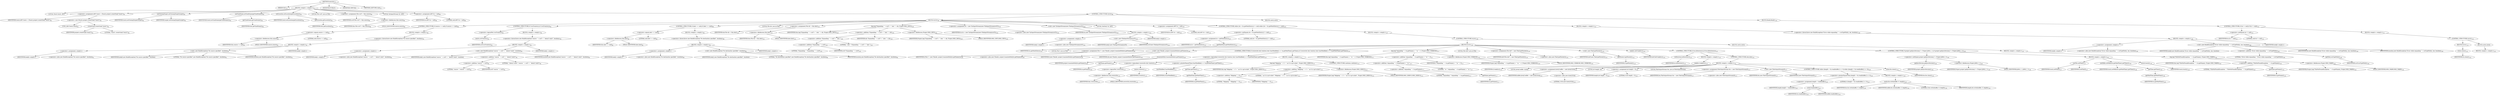 digraph "execute" {  
"35" [label = <(METHOD,execute)<SUB>79</SUB>> ]
"4" [label = <(PARAM,this)<SUB>79</SUB>> ]
"36" [label = <(BLOCK,&lt;empty&gt;,&lt;empty&gt;)<SUB>79</SUB>> ]
"37" [label = <(LOCAL,Touch touch: ANY)> ]
"38" [label = <(&lt;operator&gt;.assignment,ANY touch = (Touch) project.createTask(&quot;touch&quot;))<SUB>81</SUB>> ]
"39" [label = <(IDENTIFIER,touch,ANY touch = (Touch) project.createTask(&quot;touch&quot;))<SUB>81</SUB>> ]
"40" [label = <(&lt;operator&gt;.cast,(Touch) project.createTask(&quot;touch&quot;))<SUB>81</SUB>> ]
"41" [label = <(TYPE_REF,Touch,Touch)<SUB>81</SUB>> ]
"42" [label = <(createTask,createTask(&quot;touch&quot;))<SUB>81</SUB>> ]
"43" [label = <(IDENTIFIER,project,createTask(&quot;touch&quot;))<SUB>81</SUB>> ]
"44" [label = <(LITERAL,&quot;touch&quot;,createTask(&quot;touch&quot;))<SUB>81</SUB>> ]
"45" [label = <(setOwningTarget,setOwningTarget(target))<SUB>82</SUB>> ]
"46" [label = <(IDENTIFIER,touch,setOwningTarget(target))<SUB>82</SUB>> ]
"47" [label = <(IDENTIFIER,target,setOwningTarget(target))<SUB>82</SUB>> ]
"48" [label = <(setTaskName,setTaskName(getTaskName()))<SUB>83</SUB>> ]
"49" [label = <(IDENTIFIER,touch,setTaskName(getTaskName()))<SUB>83</SUB>> ]
"50" [label = <(getTaskName,getTaskName())<SUB>83</SUB>> ]
"3" [label = <(IDENTIFIER,this,getTaskName())<SUB>83</SUB>> ]
"51" [label = <(setLocation,setLocation(getLocation()))<SUB>84</SUB>> ]
"52" [label = <(IDENTIFIER,touch,setLocation(getLocation()))<SUB>84</SUB>> ]
"53" [label = <(getLocation,getLocation())<SUB>84</SUB>> ]
"5" [label = <(IDENTIFIER,this,getLocation())<SUB>84</SUB>> ]
"54" [label = <(LOCAL,File srcF: java.io.File)> ]
"55" [label = <(&lt;operator&gt;.assignment,File srcF = this.source)<SUB>86</SUB>> ]
"56" [label = <(IDENTIFIER,srcF,File srcF = this.source)<SUB>86</SUB>> ]
"57" [label = <(&lt;operator&gt;.fieldAccess,this.source)<SUB>86</SUB>> ]
"58" [label = <(IDENTIFIER,this,File srcF = this.source)<SUB>86</SUB>> ]
"59" [label = <(FIELD_IDENTIFIER,source,source)<SUB>86</SUB>> ]
"8" [label = <(LOCAL,TarInputStream tis: ANY)> ]
"60" [label = <(&lt;operator&gt;.assignment,ANY tis = null)<SUB>88</SUB>> ]
"61" [label = <(IDENTIFIER,tis,ANY tis = null)<SUB>88</SUB>> ]
"62" [label = <(LITERAL,null,ANY tis = null)<SUB>88</SUB>> ]
"63" [label = <(CONTROL_STRUCTURE,try,try)<SUB>89</SUB>> ]
"64" [label = <(BLOCK,try,try)<SUB>89</SUB>> ]
"65" [label = <(CONTROL_STRUCTURE,if (source == null),if (source == null))<SUB>90</SUB>> ]
"66" [label = <(&lt;operator&gt;.equals,source == null)<SUB>90</SUB>> ]
"67" [label = <(&lt;operator&gt;.fieldAccess,this.source)<SUB>90</SUB>> ]
"68" [label = <(IDENTIFIER,this,source == null)<SUB>90</SUB>> ]
"69" [label = <(FIELD_IDENTIFIER,source,source)<SUB>90</SUB>> ]
"70" [label = <(LITERAL,null,source == null)<SUB>90</SUB>> ]
"71" [label = <(BLOCK,&lt;empty&gt;,&lt;empty&gt;)<SUB>90</SUB>> ]
"72" [label = <(&lt;operator&gt;.throw,throw new BuildException(&quot;No source specified&quot;, location);)<SUB>91</SUB>> ]
"73" [label = <(BLOCK,&lt;empty&gt;,&lt;empty&gt;)<SUB>91</SUB>> ]
"74" [label = <(&lt;operator&gt;.assignment,&lt;empty&gt;)> ]
"75" [label = <(IDENTIFIER,$obj0,&lt;empty&gt;)> ]
"76" [label = <(&lt;operator&gt;.alloc,new BuildException(&quot;No source specified&quot;, location))<SUB>91</SUB>> ]
"77" [label = <(&lt;init&gt;,new BuildException(&quot;No source specified&quot;, location))<SUB>91</SUB>> ]
"78" [label = <(IDENTIFIER,$obj0,new BuildException(&quot;No source specified&quot;, location))> ]
"79" [label = <(LITERAL,&quot;No source specified&quot;,new BuildException(&quot;No source specified&quot;, location))<SUB>91</SUB>> ]
"80" [label = <(IDENTIFIER,location,new BuildException(&quot;No source specified&quot;, location))<SUB>91</SUB>> ]
"81" [label = <(IDENTIFIER,$obj0,&lt;empty&gt;)> ]
"82" [label = <(CONTROL_STRUCTURE,if (!srcF.exists()),if (!srcF.exists()))<SUB>93</SUB>> ]
"83" [label = <(&lt;operator&gt;.logicalNot,!srcF.exists())<SUB>93</SUB>> ]
"84" [label = <(exists,srcF.exists())<SUB>93</SUB>> ]
"85" [label = <(IDENTIFIER,srcF,srcF.exists())<SUB>93</SUB>> ]
"86" [label = <(BLOCK,&lt;empty&gt;,&lt;empty&gt;)<SUB>93</SUB>> ]
"87" [label = <(&lt;operator&gt;.throw,throw new BuildException(&quot;source &quot; + srcF + &quot; doesn't exist&quot;, location);)<SUB>94</SUB>> ]
"88" [label = <(BLOCK,&lt;empty&gt;,&lt;empty&gt;)<SUB>94</SUB>> ]
"89" [label = <(&lt;operator&gt;.assignment,&lt;empty&gt;)> ]
"90" [label = <(IDENTIFIER,$obj1,&lt;empty&gt;)> ]
"91" [label = <(&lt;operator&gt;.alloc,new BuildException(&quot;source &quot; + srcF + &quot; doesn't exist&quot;, location))<SUB>94</SUB>> ]
"92" [label = <(&lt;init&gt;,new BuildException(&quot;source &quot; + srcF + &quot; doesn't exist&quot;, location))<SUB>94</SUB>> ]
"93" [label = <(IDENTIFIER,$obj1,new BuildException(&quot;source &quot; + srcF + &quot; doesn't exist&quot;, location))> ]
"94" [label = <(&lt;operator&gt;.addition,&quot;source &quot; + srcF + &quot; doesn't exist&quot;)<SUB>94</SUB>> ]
"95" [label = <(&lt;operator&gt;.addition,&quot;source &quot; + srcF)<SUB>94</SUB>> ]
"96" [label = <(LITERAL,&quot;source &quot;,&quot;source &quot; + srcF)<SUB>94</SUB>> ]
"97" [label = <(IDENTIFIER,srcF,&quot;source &quot; + srcF)<SUB>94</SUB>> ]
"98" [label = <(LITERAL,&quot; doesn't exist&quot;,&quot;source &quot; + srcF + &quot; doesn't exist&quot;)<SUB>94</SUB>> ]
"99" [label = <(IDENTIFIER,location,new BuildException(&quot;source &quot; + srcF + &quot; doesn't exist&quot;, location))<SUB>95</SUB>> ]
"100" [label = <(IDENTIFIER,$obj1,&lt;empty&gt;)> ]
"101" [label = <(CONTROL_STRUCTURE,if (dest == null),if (dest == null))<SUB>98</SUB>> ]
"102" [label = <(&lt;operator&gt;.equals,dest == null)<SUB>98</SUB>> ]
"103" [label = <(&lt;operator&gt;.fieldAccess,this.dest)<SUB>98</SUB>> ]
"104" [label = <(IDENTIFIER,this,dest == null)<SUB>98</SUB>> ]
"105" [label = <(FIELD_IDENTIFIER,dest,dest)<SUB>98</SUB>> ]
"106" [label = <(LITERAL,null,dest == null)<SUB>98</SUB>> ]
"107" [label = <(BLOCK,&lt;empty&gt;,&lt;empty&gt;)<SUB>98</SUB>> ]
"108" [label = <(&lt;operator&gt;.throw,throw new BuildException(&quot;No destination specified&quot;, location);)<SUB>99</SUB>> ]
"109" [label = <(BLOCK,&lt;empty&gt;,&lt;empty&gt;)<SUB>99</SUB>> ]
"110" [label = <(&lt;operator&gt;.assignment,&lt;empty&gt;)> ]
"111" [label = <(IDENTIFIER,$obj2,&lt;empty&gt;)> ]
"112" [label = <(&lt;operator&gt;.alloc,new BuildException(&quot;No destination specified&quot;, location))<SUB>99</SUB>> ]
"113" [label = <(&lt;init&gt;,new BuildException(&quot;No destination specified&quot;, location))<SUB>99</SUB>> ]
"114" [label = <(IDENTIFIER,$obj2,new BuildException(&quot;No destination specified&quot;, location))> ]
"115" [label = <(LITERAL,&quot;No destination specified&quot;,new BuildException(&quot;No destination specified&quot;, location))<SUB>99</SUB>> ]
"116" [label = <(IDENTIFIER,location,new BuildException(&quot;No destination specified&quot;, location))<SUB>99</SUB>> ]
"117" [label = <(IDENTIFIER,$obj2,&lt;empty&gt;)> ]
"118" [label = <(LOCAL,File dir: java.io.File)> ]
"119" [label = <(&lt;operator&gt;.assignment,File dir = this.dest)<SUB>101</SUB>> ]
"120" [label = <(IDENTIFIER,dir,File dir = this.dest)<SUB>101</SUB>> ]
"121" [label = <(&lt;operator&gt;.fieldAccess,this.dest)<SUB>101</SUB>> ]
"122" [label = <(IDENTIFIER,this,File dir = this.dest)<SUB>101</SUB>> ]
"123" [label = <(FIELD_IDENTIFIER,dest,dest)<SUB>101</SUB>> ]
"124" [label = <(log,log(&quot;Expanding: &quot; + srcF + &quot; into &quot; + dir, Project.MSG_INFO))<SUB>103</SUB>> ]
"6" [label = <(IDENTIFIER,this,log(&quot;Expanding: &quot; + srcF + &quot; into &quot; + dir, Project.MSG_INFO))<SUB>103</SUB>> ]
"125" [label = <(&lt;operator&gt;.addition,&quot;Expanding: &quot; + srcF + &quot; into &quot; + dir)<SUB>103</SUB>> ]
"126" [label = <(&lt;operator&gt;.addition,&quot;Expanding: &quot; + srcF + &quot; into &quot;)<SUB>103</SUB>> ]
"127" [label = <(&lt;operator&gt;.addition,&quot;Expanding: &quot; + srcF)<SUB>103</SUB>> ]
"128" [label = <(LITERAL,&quot;Expanding: &quot;,&quot;Expanding: &quot; + srcF)<SUB>103</SUB>> ]
"129" [label = <(IDENTIFIER,srcF,&quot;Expanding: &quot; + srcF)<SUB>103</SUB>> ]
"130" [label = <(LITERAL,&quot; into &quot;,&quot;Expanding: &quot; + srcF + &quot; into &quot;)<SUB>103</SUB>> ]
"131" [label = <(IDENTIFIER,dir,&quot;Expanding: &quot; + srcF + &quot; into &quot; + dir)<SUB>103</SUB>> ]
"132" [label = <(&lt;operator&gt;.fieldAccess,Project.MSG_INFO)<SUB>103</SUB>> ]
"133" [label = <(IDENTIFIER,Project,log(&quot;Expanding: &quot; + srcF + &quot; into &quot; + dir, Project.MSG_INFO))<SUB>103</SUB>> ]
"134" [label = <(FIELD_IDENTIFIER,MSG_INFO,MSG_INFO)<SUB>103</SUB>> ]
"135" [label = <(&lt;operator&gt;.assignment,tis = new TarInputStream(new FileInputStream(srcF)))<SUB>104</SUB>> ]
"136" [label = <(IDENTIFIER,tis,tis = new TarInputStream(new FileInputStream(srcF)))<SUB>104</SUB>> ]
"137" [label = <(&lt;operator&gt;.alloc,new TarInputStream(new FileInputStream(srcF)))<SUB>104</SUB>> ]
"138" [label = <(&lt;init&gt;,new TarInputStream(new FileInputStream(srcF)))<SUB>104</SUB>> ]
"7" [label = <(IDENTIFIER,tis,new TarInputStream(new FileInputStream(srcF)))<SUB>104</SUB>> ]
"139" [label = <(BLOCK,&lt;empty&gt;,&lt;empty&gt;)<SUB>104</SUB>> ]
"140" [label = <(&lt;operator&gt;.assignment,&lt;empty&gt;)> ]
"141" [label = <(IDENTIFIER,$obj3,&lt;empty&gt;)> ]
"142" [label = <(&lt;operator&gt;.alloc,new FileInputStream(srcF))<SUB>104</SUB>> ]
"143" [label = <(&lt;init&gt;,new FileInputStream(srcF))<SUB>104</SUB>> ]
"144" [label = <(IDENTIFIER,$obj3,new FileInputStream(srcF))> ]
"145" [label = <(IDENTIFIER,srcF,new FileInputStream(srcF))<SUB>104</SUB>> ]
"146" [label = <(IDENTIFIER,$obj3,&lt;empty&gt;)> ]
"147" [label = <(LOCAL,TarEntry te: ANY)> ]
"148" [label = <(&lt;operator&gt;.assignment,ANY te = null)<SUB>105</SUB>> ]
"149" [label = <(IDENTIFIER,te,ANY te = null)<SUB>105</SUB>> ]
"150" [label = <(LITERAL,null,ANY te = null)<SUB>105</SUB>> ]
"151" [label = <(CONTROL_STRUCTURE,while ((te = tis.getNextEntry()) != null),while ((te = tis.getNextEntry()) != null))<SUB>107</SUB>> ]
"152" [label = <(&lt;operator&gt;.notEquals,(te = tis.getNextEntry()) != null)<SUB>107</SUB>> ]
"153" [label = <(&lt;operator&gt;.assignment,te = getNextEntry())<SUB>107</SUB>> ]
"154" [label = <(IDENTIFIER,te,te = getNextEntry())<SUB>107</SUB>> ]
"155" [label = <(getNextEntry,getNextEntry())<SUB>107</SUB>> ]
"156" [label = <(IDENTIFIER,tis,getNextEntry())<SUB>107</SUB>> ]
"157" [label = <(LITERAL,null,(te = tis.getNextEntry()) != null)<SUB>107</SUB>> ]
"158" [label = <(BLOCK,&lt;empty&gt;,&lt;empty&gt;)<SUB>107</SUB>> ]
"159" [label = <(CONTROL_STRUCTURE,try,try)<SUB>108</SUB>> ]
"160" [label = <(BLOCK,try,try)<SUB>108</SUB>> ]
"10" [label = <(LOCAL,File f: java.io.File)> ]
"161" [label = <(&lt;operator&gt;.assignment,File f = new File(dir, project.translatePath(te.getName())))<SUB>109</SUB>> ]
"162" [label = <(IDENTIFIER,f,File f = new File(dir, project.translatePath(te.getName())))<SUB>109</SUB>> ]
"163" [label = <(&lt;operator&gt;.alloc,new File(dir, project.translatePath(te.getName())))<SUB>109</SUB>> ]
"164" [label = <(&lt;init&gt;,new File(dir, project.translatePath(te.getName())))<SUB>109</SUB>> ]
"9" [label = <(IDENTIFIER,f,new File(dir, project.translatePath(te.getName())))<SUB>109</SUB>> ]
"165" [label = <(IDENTIFIER,dir,new File(dir, project.translatePath(te.getName())))<SUB>109</SUB>> ]
"166" [label = <(translatePath,translatePath(te.getName()))<SUB>109</SUB>> ]
"167" [label = <(IDENTIFIER,project,translatePath(te.getName()))<SUB>109</SUB>> ]
"168" [label = <(getName,getName())<SUB>109</SUB>> ]
"169" [label = <(IDENTIFIER,te,getName())<SUB>109</SUB>> ]
"170" [label = <(CONTROL_STRUCTURE,if (!overwrite &amp;&amp; f.exists() &amp;&amp; f.lastModified() &gt;= te.getModTime().getTime()),if (!overwrite &amp;&amp; f.exists() &amp;&amp; f.lastModified() &gt;= te.getModTime().getTime()))<SUB>110</SUB>> ]
"171" [label = <(&lt;operator&gt;.logicalAnd,!overwrite &amp;&amp; f.exists() &amp;&amp; f.lastModified() &gt;= te.getModTime().getTime())<SUB>110</SUB>> ]
"172" [label = <(&lt;operator&gt;.logicalAnd,!overwrite &amp;&amp; f.exists())<SUB>110</SUB>> ]
"173" [label = <(&lt;operator&gt;.logicalNot,!overwrite)<SUB>110</SUB>> ]
"174" [label = <(&lt;operator&gt;.fieldAccess,this.overwrite)<SUB>110</SUB>> ]
"175" [label = <(IDENTIFIER,this,!overwrite)<SUB>110</SUB>> ]
"176" [label = <(FIELD_IDENTIFIER,overwrite,overwrite)<SUB>110</SUB>> ]
"177" [label = <(exists,f.exists())<SUB>110</SUB>> ]
"178" [label = <(IDENTIFIER,f,f.exists())<SUB>110</SUB>> ]
"179" [label = <(&lt;operator&gt;.greaterEqualsThan,f.lastModified() &gt;= te.getModTime().getTime())<SUB>111</SUB>> ]
"180" [label = <(lastModified,f.lastModified())<SUB>111</SUB>> ]
"181" [label = <(IDENTIFIER,f,f.lastModified())<SUB>111</SUB>> ]
"182" [label = <(getTime,getTime())<SUB>111</SUB>> ]
"183" [label = <(getModTime,getModTime())<SUB>111</SUB>> ]
"184" [label = <(IDENTIFIER,te,getModTime())<SUB>111</SUB>> ]
"185" [label = <(BLOCK,&lt;empty&gt;,&lt;empty&gt;)<SUB>111</SUB>> ]
"186" [label = <(log,log(&quot;Skipping &quot; + f + &quot; as it is up-to-date&quot;, Project.MSG_DEBUG))<SUB>112</SUB>> ]
"11" [label = <(IDENTIFIER,this,log(&quot;Skipping &quot; + f + &quot; as it is up-to-date&quot;, Project.MSG_DEBUG))<SUB>112</SUB>> ]
"187" [label = <(&lt;operator&gt;.addition,&quot;Skipping &quot; + f + &quot; as it is up-to-date&quot;)<SUB>112</SUB>> ]
"188" [label = <(&lt;operator&gt;.addition,&quot;Skipping &quot; + f)<SUB>112</SUB>> ]
"189" [label = <(LITERAL,&quot;Skipping &quot;,&quot;Skipping &quot; + f)<SUB>112</SUB>> ]
"190" [label = <(IDENTIFIER,f,&quot;Skipping &quot; + f)<SUB>112</SUB>> ]
"191" [label = <(LITERAL,&quot; as it is up-to-date&quot;,&quot;Skipping &quot; + f + &quot; as it is up-to-date&quot;)<SUB>112</SUB>> ]
"192" [label = <(&lt;operator&gt;.fieldAccess,Project.MSG_DEBUG)<SUB>113</SUB>> ]
"193" [label = <(IDENTIFIER,Project,log(&quot;Skipping &quot; + f + &quot; as it is up-to-date&quot;, Project.MSG_DEBUG))<SUB>113</SUB>> ]
"194" [label = <(FIELD_IDENTIFIER,MSG_DEBUG,MSG_DEBUG)<SUB>113</SUB>> ]
"195" [label = <(CONTROL_STRUCTURE,continue;,continue;)<SUB>114</SUB>> ]
"196" [label = <(log,log(&quot;expanding &quot; + te.getName() + &quot; to &quot; + f, Project.MSG_VERBOSE))<SUB>117</SUB>> ]
"12" [label = <(IDENTIFIER,this,log(&quot;expanding &quot; + te.getName() + &quot; to &quot; + f, Project.MSG_VERBOSE))<SUB>117</SUB>> ]
"197" [label = <(&lt;operator&gt;.addition,&quot;expanding &quot; + te.getName() + &quot; to &quot; + f)<SUB>117</SUB>> ]
"198" [label = <(&lt;operator&gt;.addition,&quot;expanding &quot; + te.getName() + &quot; to &quot;)<SUB>117</SUB>> ]
"199" [label = <(&lt;operator&gt;.addition,&quot;expanding &quot; + te.getName())<SUB>117</SUB>> ]
"200" [label = <(LITERAL,&quot;expanding &quot;,&quot;expanding &quot; + te.getName())<SUB>117</SUB>> ]
"201" [label = <(getName,getName())<SUB>117</SUB>> ]
"202" [label = <(IDENTIFIER,te,getName())<SUB>117</SUB>> ]
"203" [label = <(LITERAL,&quot; to &quot;,&quot;expanding &quot; + te.getName() + &quot; to &quot;)<SUB>117</SUB>> ]
"204" [label = <(IDENTIFIER,f,&quot;expanding &quot; + te.getName() + &quot; to &quot; + f)<SUB>117</SUB>> ]
"205" [label = <(&lt;operator&gt;.fieldAccess,Project.MSG_VERBOSE)<SUB>118</SUB>> ]
"206" [label = <(IDENTIFIER,Project,log(&quot;expanding &quot; + te.getName() + &quot; to &quot; + f, Project.MSG_VERBOSE))<SUB>118</SUB>> ]
"207" [label = <(FIELD_IDENTIFIER,MSG_VERBOSE,MSG_VERBOSE)<SUB>118</SUB>> ]
"14" [label = <(LOCAL,File dirF: java.io.File)> ]
"208" [label = <(&lt;operator&gt;.assignment,File dirF = new File(f.getParent()))<SUB>119</SUB>> ]
"209" [label = <(IDENTIFIER,dirF,File dirF = new File(f.getParent()))<SUB>119</SUB>> ]
"210" [label = <(&lt;operator&gt;.alloc,new File(f.getParent()))<SUB>119</SUB>> ]
"211" [label = <(&lt;init&gt;,new File(f.getParent()))<SUB>119</SUB>> ]
"13" [label = <(IDENTIFIER,dirF,new File(f.getParent()))<SUB>119</SUB>> ]
"212" [label = <(getParent,f.getParent())<SUB>119</SUB>> ]
"213" [label = <(IDENTIFIER,f,f.getParent())<SUB>119</SUB>> ]
"214" [label = <(mkdirs,dirF.mkdirs())<SUB>120</SUB>> ]
"215" [label = <(IDENTIFIER,dirF,dirF.mkdirs())<SUB>120</SUB>> ]
"216" [label = <(CONTROL_STRUCTURE,if (te.isDirectory()),if (te.isDirectory()))<SUB>122</SUB>> ]
"217" [label = <(isDirectory,isDirectory())<SUB>122</SUB>> ]
"218" [label = <(IDENTIFIER,te,isDirectory())<SUB>122</SUB>> ]
"219" [label = <(BLOCK,&lt;empty&gt;,&lt;empty&gt;)<SUB>122</SUB>> ]
"220" [label = <(mkdirs,f.mkdirs())<SUB>123</SUB>> ]
"221" [label = <(IDENTIFIER,f,f.mkdirs())<SUB>123</SUB>> ]
"222" [label = <(CONTROL_STRUCTURE,else,else)<SUB>124</SUB>> ]
"223" [label = <(BLOCK,&lt;empty&gt;,&lt;empty&gt;)<SUB>124</SUB>> ]
"224" [label = <(LOCAL,byte[] buffer: byte[])> ]
"225" [label = <(&lt;operator&gt;.assignment,byte[] buffer = new byte[1024])<SUB>125</SUB>> ]
"226" [label = <(IDENTIFIER,buffer,byte[] buffer = new byte[1024])<SUB>125</SUB>> ]
"227" [label = <(&lt;operator&gt;.alloc,new byte[1024])> ]
"228" [label = <(LITERAL,1024,new byte[1024])<SUB>125</SUB>> ]
"229" [label = <(LOCAL,int length: int)> ]
"230" [label = <(&lt;operator&gt;.assignment,int length = 0)<SUB>126</SUB>> ]
"231" [label = <(IDENTIFIER,length,int length = 0)<SUB>126</SUB>> ]
"232" [label = <(LITERAL,0,int length = 0)<SUB>126</SUB>> ]
"16" [label = <(LOCAL,FileOutputStream fos: java.io.FileOutputStream)> ]
"233" [label = <(&lt;operator&gt;.assignment,FileOutputStream fos = new FileOutputStream(f))<SUB>127</SUB>> ]
"234" [label = <(IDENTIFIER,fos,FileOutputStream fos = new FileOutputStream(f))<SUB>127</SUB>> ]
"235" [label = <(&lt;operator&gt;.alloc,new FileOutputStream(f))<SUB>127</SUB>> ]
"236" [label = <(&lt;init&gt;,new FileOutputStream(f))<SUB>127</SUB>> ]
"15" [label = <(IDENTIFIER,fos,new FileOutputStream(f))<SUB>127</SUB>> ]
"237" [label = <(IDENTIFIER,f,new FileOutputStream(f))<SUB>127</SUB>> ]
"238" [label = <(CONTROL_STRUCTURE,while ((length = tis.read(buffer)) &gt;= 0),while ((length = tis.read(buffer)) &gt;= 0))<SUB>129</SUB>> ]
"239" [label = <(&lt;operator&gt;.greaterEqualsThan,(length = tis.read(buffer)) &gt;= 0)<SUB>129</SUB>> ]
"240" [label = <(&lt;operator&gt;.assignment,length = read(buffer))<SUB>129</SUB>> ]
"241" [label = <(IDENTIFIER,length,length = read(buffer))<SUB>129</SUB>> ]
"242" [label = <(read,read(buffer))<SUB>129</SUB>> ]
"243" [label = <(IDENTIFIER,tis,read(buffer))<SUB>129</SUB>> ]
"244" [label = <(IDENTIFIER,buffer,read(buffer))<SUB>129</SUB>> ]
"245" [label = <(LITERAL,0,(length = tis.read(buffer)) &gt;= 0)<SUB>129</SUB>> ]
"246" [label = <(BLOCK,&lt;empty&gt;,&lt;empty&gt;)<SUB>129</SUB>> ]
"247" [label = <(write,fos.write(buffer, 0, length))<SUB>130</SUB>> ]
"248" [label = <(IDENTIFIER,fos,fos.write(buffer, 0, length))<SUB>130</SUB>> ]
"249" [label = <(IDENTIFIER,buffer,fos.write(buffer, 0, length))<SUB>130</SUB>> ]
"250" [label = <(LITERAL,0,fos.write(buffer, 0, length))<SUB>130</SUB>> ]
"251" [label = <(IDENTIFIER,length,fos.write(buffer, 0, length))<SUB>130</SUB>> ]
"252" [label = <(close,fos.close())<SUB>133</SUB>> ]
"253" [label = <(IDENTIFIER,fos,fos.close())<SUB>133</SUB>> ]
"254" [label = <(CONTROL_STRUCTURE,if (project.getJavaVersion() != Project.JAVA_1_1),if (project.getJavaVersion() != Project.JAVA_1_1))<SUB>136</SUB>> ]
"255" [label = <(&lt;operator&gt;.notEquals,project.getJavaVersion() != Project.JAVA_1_1)<SUB>136</SUB>> ]
"256" [label = <(getJavaVersion,getJavaVersion())<SUB>136</SUB>> ]
"257" [label = <(IDENTIFIER,project,getJavaVersion())<SUB>136</SUB>> ]
"258" [label = <(&lt;operator&gt;.fieldAccess,Project.JAVA_1_1)<SUB>136</SUB>> ]
"259" [label = <(IDENTIFIER,Project,project.getJavaVersion() != Project.JAVA_1_1)<SUB>136</SUB>> ]
"260" [label = <(FIELD_IDENTIFIER,JAVA_1_1,JAVA_1_1)<SUB>136</SUB>> ]
"261" [label = <(BLOCK,&lt;empty&gt;,&lt;empty&gt;)<SUB>136</SUB>> ]
"262" [label = <(setFile,setFile(f))<SUB>137</SUB>> ]
"263" [label = <(IDENTIFIER,touch,setFile(f))<SUB>137</SUB>> ]
"264" [label = <(IDENTIFIER,f,setFile(f))<SUB>137</SUB>> ]
"265" [label = <(setMillis,setMillis(te.getModTime().getTime()))<SUB>138</SUB>> ]
"266" [label = <(IDENTIFIER,touch,setMillis(te.getModTime().getTime()))<SUB>138</SUB>> ]
"267" [label = <(getTime,getTime())<SUB>138</SUB>> ]
"268" [label = <(getModTime,getModTime())<SUB>138</SUB>> ]
"269" [label = <(IDENTIFIER,te,getModTime())<SUB>138</SUB>> ]
"270" [label = <(touch,touch())<SUB>139</SUB>> ]
"271" [label = <(IDENTIFIER,touch,touch())<SUB>139</SUB>> ]
"272" [label = <(BLOCK,catch,catch)> ]
"273" [label = <(BLOCK,&lt;empty&gt;,&lt;empty&gt;)<SUB>142</SUB>> ]
"274" [label = <(log,log(&quot;FileNotFoundException: &quot; + te.getName(), Project.MSG_WARN))<SUB>143</SUB>> ]
"17" [label = <(IDENTIFIER,this,log(&quot;FileNotFoundException: &quot; + te.getName(), Project.MSG_WARN))<SUB>143</SUB>> ]
"275" [label = <(&lt;operator&gt;.addition,&quot;FileNotFoundException: &quot; + te.getName())<SUB>143</SUB>> ]
"276" [label = <(LITERAL,&quot;FileNotFoundException: &quot;,&quot;FileNotFoundException: &quot; + te.getName())<SUB>143</SUB>> ]
"277" [label = <(getName,getName())<SUB>143</SUB>> ]
"278" [label = <(IDENTIFIER,te,getName())<SUB>143</SUB>> ]
"279" [label = <(&lt;operator&gt;.fieldAccess,Project.MSG_WARN)<SUB>144</SUB>> ]
"280" [label = <(IDENTIFIER,Project,log(&quot;FileNotFoundException: &quot; + te.getName(), Project.MSG_WARN))<SUB>144</SUB>> ]
"281" [label = <(FIELD_IDENTIFIER,MSG_WARN,MSG_WARN)<SUB>144</SUB>> ]
"282" [label = <(BLOCK,catch,catch)> ]
"283" [label = <(BLOCK,&lt;empty&gt;,&lt;empty&gt;)<SUB>147</SUB>> ]
"284" [label = <(&lt;operator&gt;.throw,throw new BuildException(&quot;Error while expanding &quot; + srcF.getPath(), ioe, location);)<SUB>148</SUB>> ]
"285" [label = <(BLOCK,&lt;empty&gt;,&lt;empty&gt;)<SUB>148</SUB>> ]
"286" [label = <(&lt;operator&gt;.assignment,&lt;empty&gt;)> ]
"287" [label = <(IDENTIFIER,$obj8,&lt;empty&gt;)> ]
"288" [label = <(&lt;operator&gt;.alloc,new BuildException(&quot;Error while expanding &quot; + srcF.getPath(), ioe, location))<SUB>148</SUB>> ]
"289" [label = <(&lt;init&gt;,new BuildException(&quot;Error while expanding &quot; + srcF.getPath(), ioe, location))<SUB>148</SUB>> ]
"290" [label = <(IDENTIFIER,$obj8,new BuildException(&quot;Error while expanding &quot; + srcF.getPath(), ioe, location))> ]
"291" [label = <(&lt;operator&gt;.addition,&quot;Error while expanding &quot; + srcF.getPath())<SUB>148</SUB>> ]
"292" [label = <(LITERAL,&quot;Error while expanding &quot;,&quot;Error while expanding &quot; + srcF.getPath())<SUB>148</SUB>> ]
"293" [label = <(getPath,srcF.getPath())<SUB>148</SUB>> ]
"294" [label = <(IDENTIFIER,srcF,srcF.getPath())<SUB>148</SUB>> ]
"295" [label = <(IDENTIFIER,ioe,new BuildException(&quot;Error while expanding &quot; + srcF.getPath(), ioe, location))<SUB>149</SUB>> ]
"296" [label = <(IDENTIFIER,location,new BuildException(&quot;Error while expanding &quot; + srcF.getPath(), ioe, location))<SUB>149</SUB>> ]
"297" [label = <(IDENTIFIER,$obj8,&lt;empty&gt;)> ]
"298" [label = <(BLOCK,finally,finally)<SUB>150</SUB>> ]
"299" [label = <(CONTROL_STRUCTURE,if (tis != null),if (tis != null))<SUB>151</SUB>> ]
"300" [label = <(&lt;operator&gt;.notEquals,tis != null)<SUB>151</SUB>> ]
"301" [label = <(IDENTIFIER,tis,tis != null)<SUB>151</SUB>> ]
"302" [label = <(LITERAL,null,tis != null)<SUB>151</SUB>> ]
"303" [label = <(BLOCK,&lt;empty&gt;,&lt;empty&gt;)<SUB>151</SUB>> ]
"304" [label = <(CONTROL_STRUCTURE,try,try)<SUB>152</SUB>> ]
"305" [label = <(BLOCK,try,try)<SUB>152</SUB>> ]
"306" [label = <(close,close())<SUB>153</SUB>> ]
"307" [label = <(IDENTIFIER,tis,close())<SUB>153</SUB>> ]
"308" [label = <(BLOCK,catch,catch)> ]
"309" [label = <(BLOCK,&lt;empty&gt;,&lt;empty&gt;)<SUB>155</SUB>> ]
"310" [label = <(MODIFIER,PUBLIC)> ]
"311" [label = <(MODIFIER,VIRTUAL)> ]
"312" [label = <(METHOD_RETURN,void)<SUB>79</SUB>> ]
  "35" -> "4" 
  "35" -> "36" 
  "35" -> "310" 
  "35" -> "311" 
  "35" -> "312" 
  "36" -> "37" 
  "36" -> "38" 
  "36" -> "45" 
  "36" -> "48" 
  "36" -> "51" 
  "36" -> "54" 
  "36" -> "55" 
  "36" -> "8" 
  "36" -> "60" 
  "36" -> "63" 
  "38" -> "39" 
  "38" -> "40" 
  "40" -> "41" 
  "40" -> "42" 
  "42" -> "43" 
  "42" -> "44" 
  "45" -> "46" 
  "45" -> "47" 
  "48" -> "49" 
  "48" -> "50" 
  "50" -> "3" 
  "51" -> "52" 
  "51" -> "53" 
  "53" -> "5" 
  "55" -> "56" 
  "55" -> "57" 
  "57" -> "58" 
  "57" -> "59" 
  "60" -> "61" 
  "60" -> "62" 
  "63" -> "64" 
  "63" -> "282" 
  "63" -> "298" 
  "64" -> "65" 
  "64" -> "82" 
  "64" -> "101" 
  "64" -> "118" 
  "64" -> "119" 
  "64" -> "124" 
  "64" -> "135" 
  "64" -> "138" 
  "64" -> "147" 
  "64" -> "148" 
  "64" -> "151" 
  "65" -> "66" 
  "65" -> "71" 
  "66" -> "67" 
  "66" -> "70" 
  "67" -> "68" 
  "67" -> "69" 
  "71" -> "72" 
  "72" -> "73" 
  "73" -> "74" 
  "73" -> "77" 
  "73" -> "81" 
  "74" -> "75" 
  "74" -> "76" 
  "77" -> "78" 
  "77" -> "79" 
  "77" -> "80" 
  "82" -> "83" 
  "82" -> "86" 
  "83" -> "84" 
  "84" -> "85" 
  "86" -> "87" 
  "87" -> "88" 
  "88" -> "89" 
  "88" -> "92" 
  "88" -> "100" 
  "89" -> "90" 
  "89" -> "91" 
  "92" -> "93" 
  "92" -> "94" 
  "92" -> "99" 
  "94" -> "95" 
  "94" -> "98" 
  "95" -> "96" 
  "95" -> "97" 
  "101" -> "102" 
  "101" -> "107" 
  "102" -> "103" 
  "102" -> "106" 
  "103" -> "104" 
  "103" -> "105" 
  "107" -> "108" 
  "108" -> "109" 
  "109" -> "110" 
  "109" -> "113" 
  "109" -> "117" 
  "110" -> "111" 
  "110" -> "112" 
  "113" -> "114" 
  "113" -> "115" 
  "113" -> "116" 
  "119" -> "120" 
  "119" -> "121" 
  "121" -> "122" 
  "121" -> "123" 
  "124" -> "6" 
  "124" -> "125" 
  "124" -> "132" 
  "125" -> "126" 
  "125" -> "131" 
  "126" -> "127" 
  "126" -> "130" 
  "127" -> "128" 
  "127" -> "129" 
  "132" -> "133" 
  "132" -> "134" 
  "135" -> "136" 
  "135" -> "137" 
  "138" -> "7" 
  "138" -> "139" 
  "139" -> "140" 
  "139" -> "143" 
  "139" -> "146" 
  "140" -> "141" 
  "140" -> "142" 
  "143" -> "144" 
  "143" -> "145" 
  "148" -> "149" 
  "148" -> "150" 
  "151" -> "152" 
  "151" -> "158" 
  "152" -> "153" 
  "152" -> "157" 
  "153" -> "154" 
  "153" -> "155" 
  "155" -> "156" 
  "158" -> "159" 
  "159" -> "160" 
  "159" -> "272" 
  "160" -> "10" 
  "160" -> "161" 
  "160" -> "164" 
  "160" -> "170" 
  "160" -> "196" 
  "160" -> "14" 
  "160" -> "208" 
  "160" -> "211" 
  "160" -> "214" 
  "160" -> "216" 
  "160" -> "254" 
  "161" -> "162" 
  "161" -> "163" 
  "164" -> "9" 
  "164" -> "165" 
  "164" -> "166" 
  "166" -> "167" 
  "166" -> "168" 
  "168" -> "169" 
  "170" -> "171" 
  "170" -> "185" 
  "171" -> "172" 
  "171" -> "179" 
  "172" -> "173" 
  "172" -> "177" 
  "173" -> "174" 
  "174" -> "175" 
  "174" -> "176" 
  "177" -> "178" 
  "179" -> "180" 
  "179" -> "182" 
  "180" -> "181" 
  "182" -> "183" 
  "183" -> "184" 
  "185" -> "186" 
  "185" -> "195" 
  "186" -> "11" 
  "186" -> "187" 
  "186" -> "192" 
  "187" -> "188" 
  "187" -> "191" 
  "188" -> "189" 
  "188" -> "190" 
  "192" -> "193" 
  "192" -> "194" 
  "196" -> "12" 
  "196" -> "197" 
  "196" -> "205" 
  "197" -> "198" 
  "197" -> "204" 
  "198" -> "199" 
  "198" -> "203" 
  "199" -> "200" 
  "199" -> "201" 
  "201" -> "202" 
  "205" -> "206" 
  "205" -> "207" 
  "208" -> "209" 
  "208" -> "210" 
  "211" -> "13" 
  "211" -> "212" 
  "212" -> "213" 
  "214" -> "215" 
  "216" -> "217" 
  "216" -> "219" 
  "216" -> "222" 
  "217" -> "218" 
  "219" -> "220" 
  "220" -> "221" 
  "222" -> "223" 
  "223" -> "224" 
  "223" -> "225" 
  "223" -> "229" 
  "223" -> "230" 
  "223" -> "16" 
  "223" -> "233" 
  "223" -> "236" 
  "223" -> "238" 
  "223" -> "252" 
  "225" -> "226" 
  "225" -> "227" 
  "227" -> "228" 
  "230" -> "231" 
  "230" -> "232" 
  "233" -> "234" 
  "233" -> "235" 
  "236" -> "15" 
  "236" -> "237" 
  "238" -> "239" 
  "238" -> "246" 
  "239" -> "240" 
  "239" -> "245" 
  "240" -> "241" 
  "240" -> "242" 
  "242" -> "243" 
  "242" -> "244" 
  "246" -> "247" 
  "247" -> "248" 
  "247" -> "249" 
  "247" -> "250" 
  "247" -> "251" 
  "252" -> "253" 
  "254" -> "255" 
  "254" -> "261" 
  "255" -> "256" 
  "255" -> "258" 
  "256" -> "257" 
  "258" -> "259" 
  "258" -> "260" 
  "261" -> "262" 
  "261" -> "265" 
  "261" -> "270" 
  "262" -> "263" 
  "262" -> "264" 
  "265" -> "266" 
  "265" -> "267" 
  "267" -> "268" 
  "268" -> "269" 
  "270" -> "271" 
  "272" -> "273" 
  "273" -> "274" 
  "274" -> "17" 
  "274" -> "275" 
  "274" -> "279" 
  "275" -> "276" 
  "275" -> "277" 
  "277" -> "278" 
  "279" -> "280" 
  "279" -> "281" 
  "282" -> "283" 
  "283" -> "284" 
  "284" -> "285" 
  "285" -> "286" 
  "285" -> "289" 
  "285" -> "297" 
  "286" -> "287" 
  "286" -> "288" 
  "289" -> "290" 
  "289" -> "291" 
  "289" -> "295" 
  "289" -> "296" 
  "291" -> "292" 
  "291" -> "293" 
  "293" -> "294" 
  "298" -> "299" 
  "299" -> "300" 
  "299" -> "303" 
  "300" -> "301" 
  "300" -> "302" 
  "303" -> "304" 
  "304" -> "305" 
  "304" -> "308" 
  "305" -> "306" 
  "306" -> "307" 
  "308" -> "309" 
}
